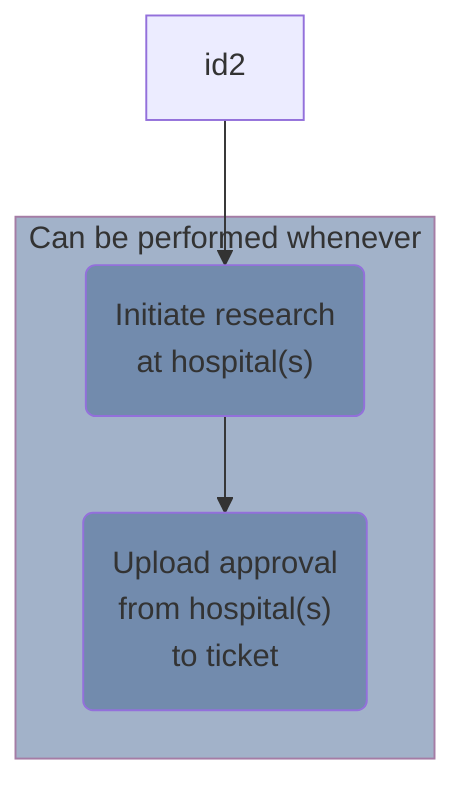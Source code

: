 flowchart TD
subgraph external [Can be performed whenever]
    idC1("Initiate research
    at hospital(s)") --> idC2("Upload approval
    from hospital(s)
    to ticket")
end

id2 --> idC1

style idC1 fill:#728bad
style idC2 fill:#728bad
style external fill:#a2b2c9, stroke:#a57ca5
click idC1 "https://elan-dcc.github.io/researchers/researchhospital/" "Research at a hospital"
click idC2 "https://elanresearch.nl" "ELAN research" _blank
